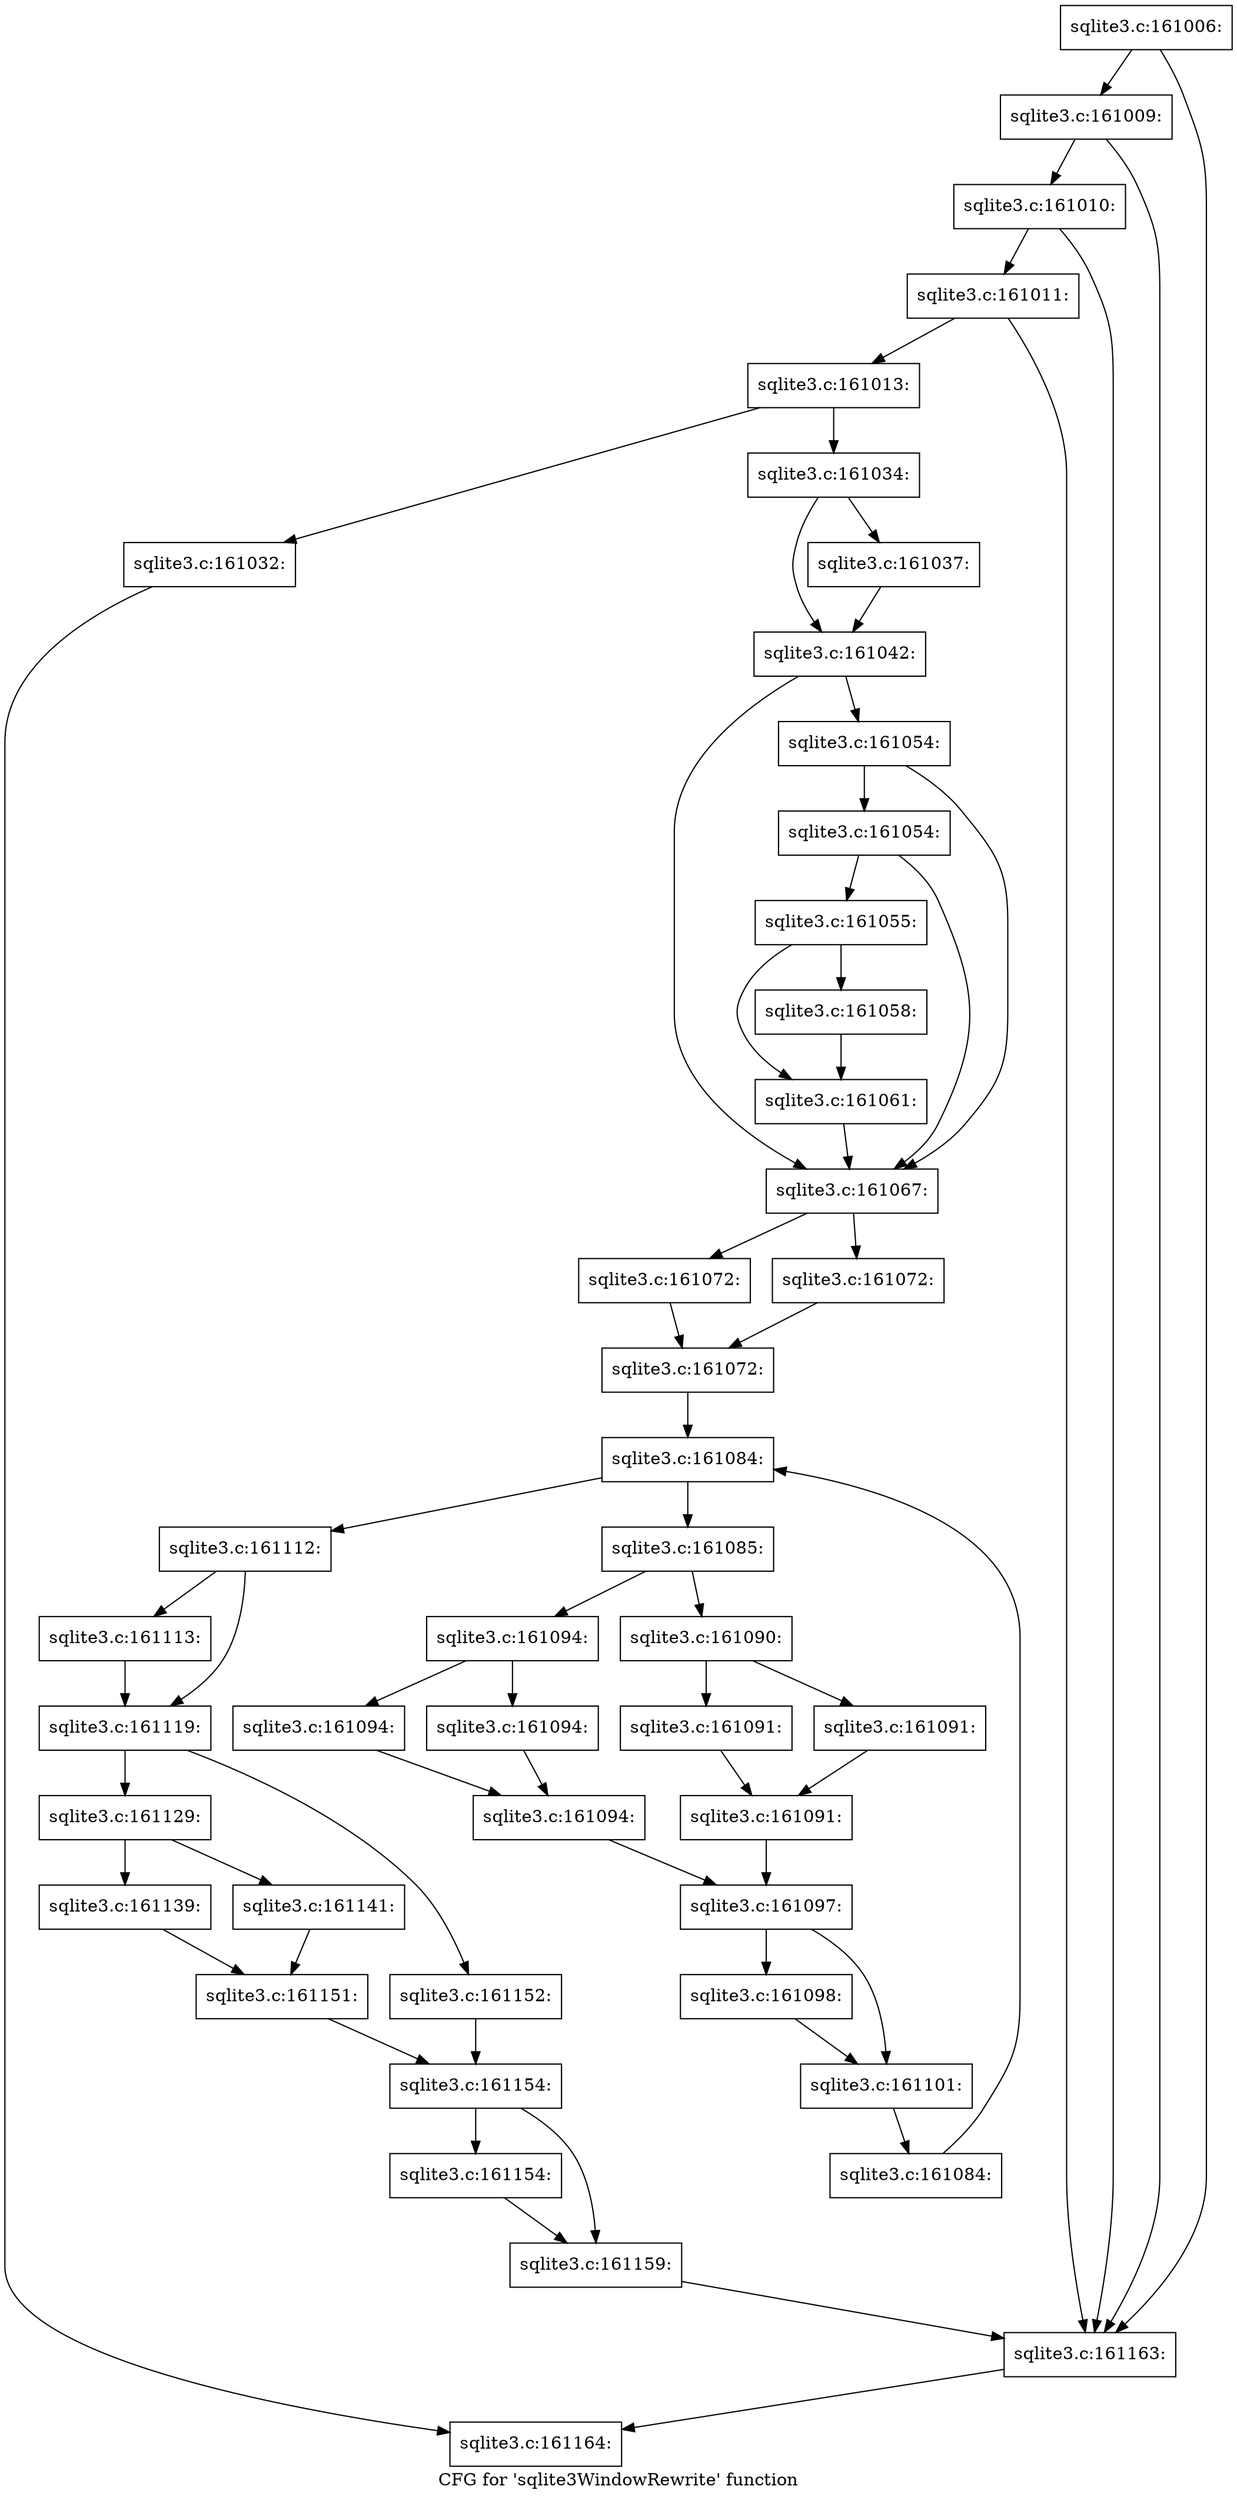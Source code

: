 digraph "CFG for 'sqlite3WindowRewrite' function" {
	label="CFG for 'sqlite3WindowRewrite' function";

	Node0x55c0f9332de0 [shape=record,label="{sqlite3.c:161006:}"];
	Node0x55c0f9332de0 -> Node0x55c0f93342c0;
	Node0x55c0f9332de0 -> Node0x55c0f9334170;
	Node0x55c0f93342c0 [shape=record,label="{sqlite3.c:161009:}"];
	Node0x55c0f93342c0 -> Node0x55c0f9334240;
	Node0x55c0f93342c0 -> Node0x55c0f9334170;
	Node0x55c0f9334240 [shape=record,label="{sqlite3.c:161010:}"];
	Node0x55c0f9334240 -> Node0x55c0f93341c0;
	Node0x55c0f9334240 -> Node0x55c0f9334170;
	Node0x55c0f93341c0 [shape=record,label="{sqlite3.c:161011:}"];
	Node0x55c0f93341c0 -> Node0x55c0f9334170;
	Node0x55c0f93341c0 -> Node0x55c0f93336e0;
	Node0x55c0f93336e0 [shape=record,label="{sqlite3.c:161013:}"];
	Node0x55c0f93336e0 -> Node0x55c0f93393e0;
	Node0x55c0f93336e0 -> Node0x55c0f9339430;
	Node0x55c0f93393e0 [shape=record,label="{sqlite3.c:161032:}"];
	Node0x55c0f93393e0 -> Node0x55c0f932fd30;
	Node0x55c0f9339430 [shape=record,label="{sqlite3.c:161034:}"];
	Node0x55c0f9339430 -> Node0x55c0f5f14fe0;
	Node0x55c0f9339430 -> Node0x55c0f933a210;
	Node0x55c0f5f14fe0 [shape=record,label="{sqlite3.c:161037:}"];
	Node0x55c0f5f14fe0 -> Node0x55c0f933a210;
	Node0x55c0f933a210 [shape=record,label="{sqlite3.c:161042:}"];
	Node0x55c0f933a210 -> Node0x55c0f933d0d0;
	Node0x55c0f933a210 -> Node0x55c0f933ad40;
	Node0x55c0f933d0d0 [shape=record,label="{sqlite3.c:161054:}"];
	Node0x55c0f933d0d0 -> Node0x55c0f933d050;
	Node0x55c0f933d0d0 -> Node0x55c0f933ad40;
	Node0x55c0f933d050 [shape=record,label="{sqlite3.c:161054:}"];
	Node0x55c0f933d050 -> Node0x55c0f678ce30;
	Node0x55c0f933d050 -> Node0x55c0f933ad40;
	Node0x55c0f678ce30 [shape=record,label="{sqlite3.c:161055:}"];
	Node0x55c0f678ce30 -> Node0x55c0f933e6e0;
	Node0x55c0f678ce30 -> Node0x55c0f933e730;
	Node0x55c0f933e6e0 [shape=record,label="{sqlite3.c:161058:}"];
	Node0x55c0f933e6e0 -> Node0x55c0f933e730;
	Node0x55c0f933e730 [shape=record,label="{sqlite3.c:161061:}"];
	Node0x55c0f933e730 -> Node0x55c0f933ad40;
	Node0x55c0f933ad40 [shape=record,label="{sqlite3.c:161067:}"];
	Node0x55c0f933ad40 -> Node0x55c0f678cde0;
	Node0x55c0f933ad40 -> Node0x55c0f9340890;
	Node0x55c0f678cde0 [shape=record,label="{sqlite3.c:161072:}"];
	Node0x55c0f678cde0 -> Node0x55c0f9341140;
	Node0x55c0f9340890 [shape=record,label="{sqlite3.c:161072:}"];
	Node0x55c0f9340890 -> Node0x55c0f9341140;
	Node0x55c0f9341140 [shape=record,label="{sqlite3.c:161072:}"];
	Node0x55c0f9341140 -> Node0x55c0f9342560;
	Node0x55c0f9342560 [shape=record,label="{sqlite3.c:161084:}"];
	Node0x55c0f9342560 -> Node0x55c0f9342780;
	Node0x55c0f9342560 -> Node0x55c0f9342340;
	Node0x55c0f9342780 [shape=record,label="{sqlite3.c:161085:}"];
	Node0x55c0f9342780 -> Node0x55c0f9343300;
	Node0x55c0f9342780 -> Node0x55c0f93433a0;
	Node0x55c0f9343300 [shape=record,label="{sqlite3.c:161090:}"];
	Node0x55c0f9343300 -> Node0x55c0f9343da0;
	Node0x55c0f9343300 -> Node0x55c0f9343ff0;
	Node0x55c0f9343da0 [shape=record,label="{sqlite3.c:161091:}"];
	Node0x55c0f9343da0 -> Node0x55c0f9344040;
	Node0x55c0f9343ff0 [shape=record,label="{sqlite3.c:161091:}"];
	Node0x55c0f9343ff0 -> Node0x55c0f9344040;
	Node0x55c0f9344040 [shape=record,label="{sqlite3.c:161091:}"];
	Node0x55c0f9344040 -> Node0x55c0f9343350;
	Node0x55c0f93433a0 [shape=record,label="{sqlite3.c:161094:}"];
	Node0x55c0f93433a0 -> Node0x55c0f9344c70;
	Node0x55c0f93433a0 -> Node0x55c0f9344cc0;
	Node0x55c0f9344c70 [shape=record,label="{sqlite3.c:161094:}"];
	Node0x55c0f9344c70 -> Node0x55c0f9344d10;
	Node0x55c0f9344cc0 [shape=record,label="{sqlite3.c:161094:}"];
	Node0x55c0f9344cc0 -> Node0x55c0f9344d10;
	Node0x55c0f9344d10 [shape=record,label="{sqlite3.c:161094:}"];
	Node0x55c0f9344d10 -> Node0x55c0f9343350;
	Node0x55c0f9343350 [shape=record,label="{sqlite3.c:161097:}"];
	Node0x55c0f9343350 -> Node0x55c0f9345a90;
	Node0x55c0f9343350 -> Node0x55c0f9345ae0;
	Node0x55c0f9345a90 [shape=record,label="{sqlite3.c:161098:}"];
	Node0x55c0f9345a90 -> Node0x55c0f9345ae0;
	Node0x55c0f9345ae0 [shape=record,label="{sqlite3.c:161101:}"];
	Node0x55c0f9345ae0 -> Node0x55c0f93426f0;
	Node0x55c0f93426f0 [shape=record,label="{sqlite3.c:161084:}"];
	Node0x55c0f93426f0 -> Node0x55c0f9342560;
	Node0x55c0f9342340 [shape=record,label="{sqlite3.c:161112:}"];
	Node0x55c0f9342340 -> Node0x55c0f9348050;
	Node0x55c0f9342340 -> Node0x55c0f93480a0;
	Node0x55c0f9348050 [shape=record,label="{sqlite3.c:161113:}"];
	Node0x55c0f9348050 -> Node0x55c0f93480a0;
	Node0x55c0f93480a0 [shape=record,label="{sqlite3.c:161119:}"];
	Node0x55c0f93480a0 -> Node0x55c0f9349830;
	Node0x55c0f93480a0 -> Node0x55c0f9349430;
	Node0x55c0f9349830 [shape=record,label="{sqlite3.c:161129:}"];
	Node0x55c0f9349830 -> Node0x55c0f934b4b0;
	Node0x55c0f9349830 -> Node0x55c0f934b550;
	Node0x55c0f934b4b0 [shape=record,label="{sqlite3.c:161139:}"];
	Node0x55c0f934b4b0 -> Node0x55c0f934b500;
	Node0x55c0f934b550 [shape=record,label="{sqlite3.c:161141:}"];
	Node0x55c0f934b550 -> Node0x55c0f934b500;
	Node0x55c0f934b500 [shape=record,label="{sqlite3.c:161151:}"];
	Node0x55c0f934b500 -> Node0x55c0f93493e0;
	Node0x55c0f9349430 [shape=record,label="{sqlite3.c:161152:}"];
	Node0x55c0f9349430 -> Node0x55c0f93493e0;
	Node0x55c0f93493e0 [shape=record,label="{sqlite3.c:161154:}"];
	Node0x55c0f93493e0 -> Node0x55c0f5ede810;
	Node0x55c0f93493e0 -> Node0x55c0f5ede7c0;
	Node0x55c0f5ede810 [shape=record,label="{sqlite3.c:161154:}"];
	Node0x55c0f5ede810 -> Node0x55c0f5ede7c0;
	Node0x55c0f5ede7c0 [shape=record,label="{sqlite3.c:161159:}"];
	Node0x55c0f5ede7c0 -> Node0x55c0f9334170;
	Node0x55c0f9334170 [shape=record,label="{sqlite3.c:161163:}"];
	Node0x55c0f9334170 -> Node0x55c0f932fd30;
	Node0x55c0f932fd30 [shape=record,label="{sqlite3.c:161164:}"];
}
